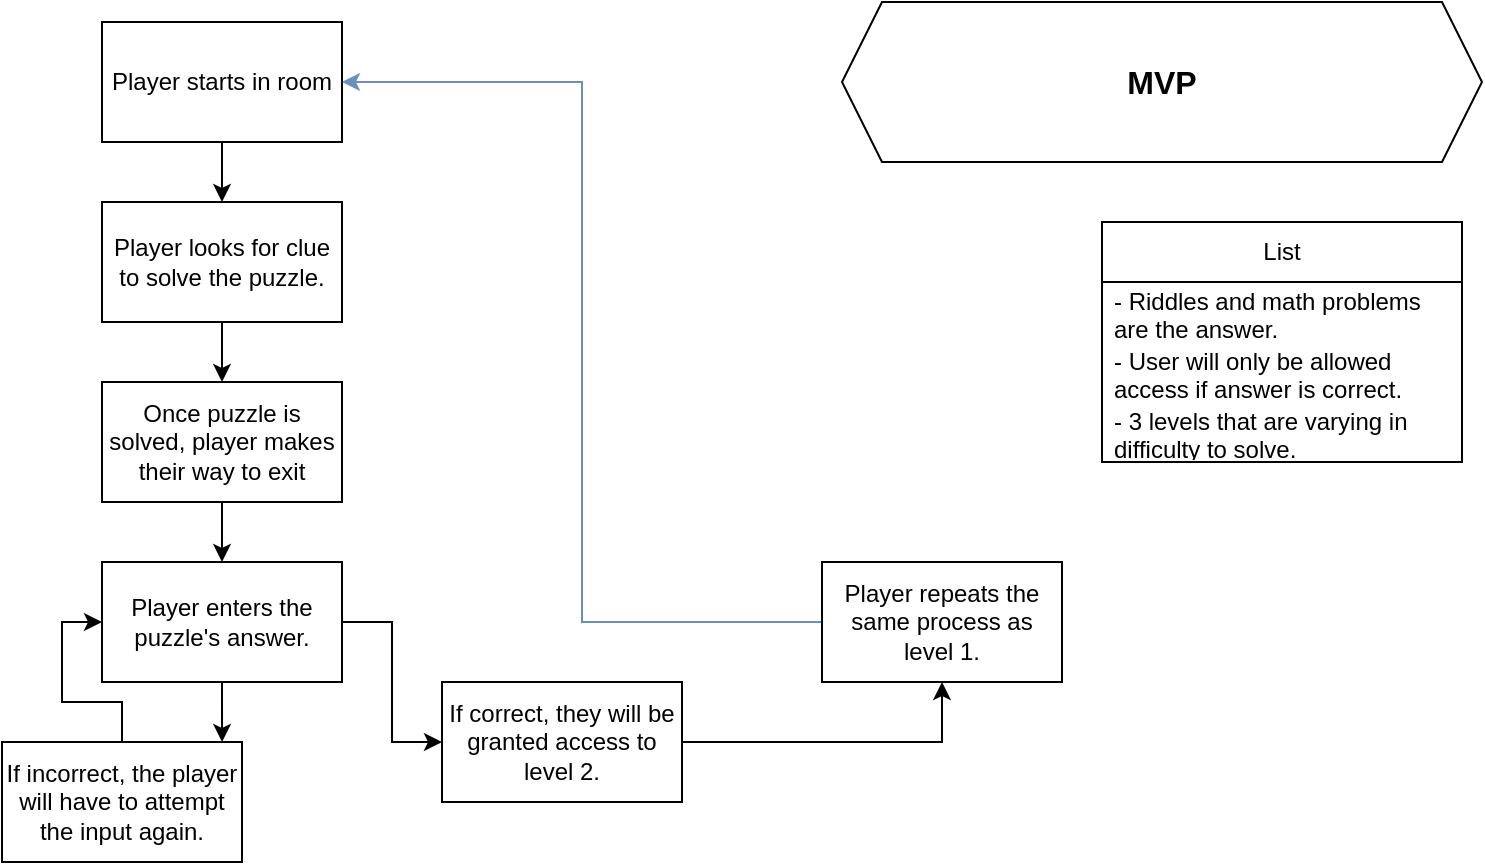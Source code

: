 <mxfile version="24.6.4" type="device">
  <diagram name="Page-1" id="g76IMlGAZuV-WlDabEqu">
    <mxGraphModel dx="1386" dy="751" grid="1" gridSize="10" guides="1" tooltips="1" connect="1" arrows="1" fold="1" page="1" pageScale="1" pageWidth="827" pageHeight="1169" math="0" shadow="0">
      <root>
        <mxCell id="0" />
        <mxCell id="1" parent="0" />
        <mxCell id="LTT3McrkmNHQ8DJcaem0-16" style="edgeStyle=orthogonalEdgeStyle;rounded=0;orthogonalLoop=1;jettySize=auto;html=1;entryX=0.5;entryY=0;entryDx=0;entryDy=0;" edge="1" parent="1" source="LTT3McrkmNHQ8DJcaem0-1" target="LTT3McrkmNHQ8DJcaem0-2">
          <mxGeometry relative="1" as="geometry" />
        </mxCell>
        <mxCell id="LTT3McrkmNHQ8DJcaem0-1" value="Player starts in room" style="rounded=0;whiteSpace=wrap;html=1;" vertex="1" parent="1">
          <mxGeometry x="100" y="90" width="120" height="60" as="geometry" />
        </mxCell>
        <mxCell id="LTT3McrkmNHQ8DJcaem0-17" style="edgeStyle=orthogonalEdgeStyle;rounded=0;orthogonalLoop=1;jettySize=auto;html=1;" edge="1" parent="1" source="LTT3McrkmNHQ8DJcaem0-2" target="LTT3McrkmNHQ8DJcaem0-5">
          <mxGeometry relative="1" as="geometry" />
        </mxCell>
        <mxCell id="LTT3McrkmNHQ8DJcaem0-2" value="Player looks for clue to solve the puzzle." style="rounded=0;whiteSpace=wrap;html=1;" vertex="1" parent="1">
          <mxGeometry x="100" y="180" width="120" height="60" as="geometry" />
        </mxCell>
        <mxCell id="LTT3McrkmNHQ8DJcaem0-20" style="edgeStyle=orthogonalEdgeStyle;rounded=0;orthogonalLoop=1;jettySize=auto;html=1;entryX=1;entryY=0.5;entryDx=0;entryDy=0;fillColor=#dae8fc;strokeColor=#6c8ebf;" edge="1" parent="1" source="LTT3McrkmNHQ8DJcaem0-3" target="LTT3McrkmNHQ8DJcaem0-1">
          <mxGeometry relative="1" as="geometry">
            <mxPoint x="490" y="110" as="targetPoint" />
          </mxGeometry>
        </mxCell>
        <mxCell id="LTT3McrkmNHQ8DJcaem0-3" value="Player repeats the same process as level 1." style="rounded=0;whiteSpace=wrap;html=1;" vertex="1" parent="1">
          <mxGeometry x="460" y="360" width="120" height="60" as="geometry" />
        </mxCell>
        <mxCell id="LTT3McrkmNHQ8DJcaem0-18" style="edgeStyle=orthogonalEdgeStyle;rounded=0;orthogonalLoop=1;jettySize=auto;html=1;" edge="1" parent="1" source="LTT3McrkmNHQ8DJcaem0-5" target="LTT3McrkmNHQ8DJcaem0-9">
          <mxGeometry relative="1" as="geometry" />
        </mxCell>
        <mxCell id="LTT3McrkmNHQ8DJcaem0-5" value="Once puzzle is solved, player makes their way to exit" style="rounded=0;whiteSpace=wrap;html=1;" vertex="1" parent="1">
          <mxGeometry x="100" y="270" width="120" height="60" as="geometry" />
        </mxCell>
        <mxCell id="LTT3McrkmNHQ8DJcaem0-21" style="edgeStyle=orthogonalEdgeStyle;rounded=0;orthogonalLoop=1;jettySize=auto;html=1;exitX=1;exitY=0.5;exitDx=0;exitDy=0;entryX=0.5;entryY=1;entryDx=0;entryDy=0;" edge="1" parent="1" source="LTT3McrkmNHQ8DJcaem0-6" target="LTT3McrkmNHQ8DJcaem0-3">
          <mxGeometry relative="1" as="geometry" />
        </mxCell>
        <mxCell id="LTT3McrkmNHQ8DJcaem0-6" value="If correct, they will be granted access to level 2." style="rounded=0;whiteSpace=wrap;html=1;" vertex="1" parent="1">
          <mxGeometry x="270" y="420" width="120" height="60" as="geometry" />
        </mxCell>
        <mxCell id="LTT3McrkmNHQ8DJcaem0-15" style="edgeStyle=orthogonalEdgeStyle;rounded=0;orthogonalLoop=1;jettySize=auto;html=1;entryX=0;entryY=0.5;entryDx=0;entryDy=0;" edge="1" parent="1" source="LTT3McrkmNHQ8DJcaem0-7" target="LTT3McrkmNHQ8DJcaem0-9">
          <mxGeometry relative="1" as="geometry" />
        </mxCell>
        <mxCell id="LTT3McrkmNHQ8DJcaem0-7" value="If incorrect, the player will have to attempt the input again." style="rounded=0;whiteSpace=wrap;html=1;" vertex="1" parent="1">
          <mxGeometry x="50" y="450" width="120" height="60" as="geometry" />
        </mxCell>
        <mxCell id="LTT3McrkmNHQ8DJcaem0-12" style="edgeStyle=orthogonalEdgeStyle;rounded=0;orthogonalLoop=1;jettySize=auto;html=1;entryX=0;entryY=0.5;entryDx=0;entryDy=0;" edge="1" parent="1" source="LTT3McrkmNHQ8DJcaem0-9" target="LTT3McrkmNHQ8DJcaem0-6">
          <mxGeometry relative="1" as="geometry" />
        </mxCell>
        <mxCell id="LTT3McrkmNHQ8DJcaem0-9" value="Player enters the puzzle&#39;s answer." style="rounded=0;whiteSpace=wrap;html=1;" vertex="1" parent="1">
          <mxGeometry x="100" y="360" width="120" height="60" as="geometry" />
        </mxCell>
        <mxCell id="LTT3McrkmNHQ8DJcaem0-14" style="edgeStyle=orthogonalEdgeStyle;rounded=0;orthogonalLoop=1;jettySize=auto;html=1;entryX=0.917;entryY=0;entryDx=0;entryDy=0;entryPerimeter=0;" edge="1" parent="1" source="LTT3McrkmNHQ8DJcaem0-9" target="LTT3McrkmNHQ8DJcaem0-7">
          <mxGeometry relative="1" as="geometry" />
        </mxCell>
        <mxCell id="LTT3McrkmNHQ8DJcaem0-22" value="&lt;font size=&quot;3&quot;&gt;&lt;b&gt;MVP&lt;/b&gt;&lt;/font&gt;" style="shape=hexagon;perimeter=hexagonPerimeter2;whiteSpace=wrap;html=1;fixedSize=1;" vertex="1" parent="1">
          <mxGeometry x="470" y="80" width="320" height="80" as="geometry" />
        </mxCell>
        <mxCell id="LTT3McrkmNHQ8DJcaem0-23" value="List" style="swimlane;fontStyle=0;childLayout=stackLayout;horizontal=1;startSize=30;horizontalStack=0;resizeParent=1;resizeParentMax=0;resizeLast=0;collapsible=1;marginBottom=0;whiteSpace=wrap;html=1;" vertex="1" parent="1">
          <mxGeometry x="600" y="190" width="180" height="120" as="geometry" />
        </mxCell>
        <mxCell id="LTT3McrkmNHQ8DJcaem0-24" value="- Riddles and math problems are the answer." style="text;strokeColor=none;fillColor=none;align=left;verticalAlign=middle;spacingLeft=4;spacingRight=4;overflow=hidden;points=[[0,0.5],[1,0.5]];portConstraint=eastwest;rotatable=0;whiteSpace=wrap;html=1;" vertex="1" parent="LTT3McrkmNHQ8DJcaem0-23">
          <mxGeometry y="30" width="180" height="30" as="geometry" />
        </mxCell>
        <mxCell id="LTT3McrkmNHQ8DJcaem0-25" value="- User will only be allowed access if answer is correct." style="text;strokeColor=none;fillColor=none;align=left;verticalAlign=middle;spacingLeft=4;spacingRight=4;overflow=hidden;points=[[0,0.5],[1,0.5]];portConstraint=eastwest;rotatable=0;whiteSpace=wrap;html=1;" vertex="1" parent="LTT3McrkmNHQ8DJcaem0-23">
          <mxGeometry y="60" width="180" height="30" as="geometry" />
        </mxCell>
        <mxCell id="LTT3McrkmNHQ8DJcaem0-26" value="- 3 levels that are varying in difficulty to solve." style="text;strokeColor=none;fillColor=none;align=left;verticalAlign=middle;spacingLeft=4;spacingRight=4;overflow=hidden;points=[[0,0.5],[1,0.5]];portConstraint=eastwest;rotatable=0;whiteSpace=wrap;html=1;" vertex="1" parent="LTT3McrkmNHQ8DJcaem0-23">
          <mxGeometry y="90" width="180" height="30" as="geometry" />
        </mxCell>
      </root>
    </mxGraphModel>
  </diagram>
</mxfile>
